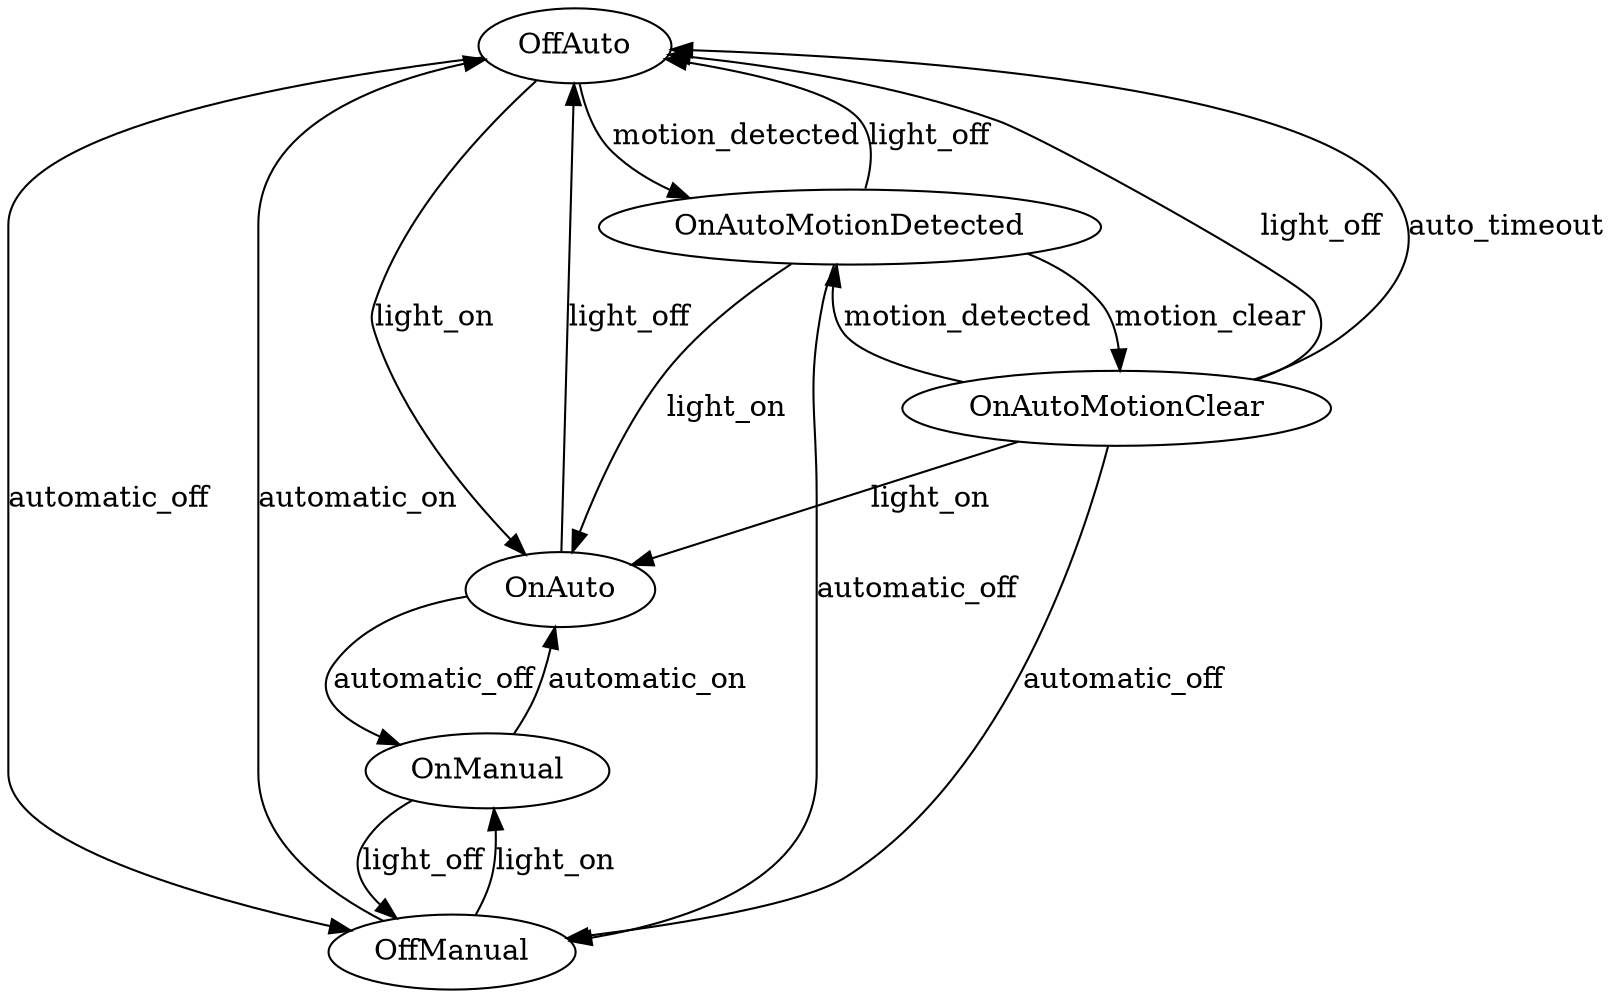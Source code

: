 digraph G {
  "OffAuto" -> "OnAuto" [label="light_on"]
  "OffAuto" -> "OffManual" [label="automatic_off"]
  "OffAuto" -> "OnAutoMotionDetected" [label="motion_detected"]

  "OffManual" -> "OnManual" [label="light_on"]
  "OffManual" -> "OffAuto" [label="automatic_on"]

  "OnAuto" -> "OffAuto" [label="light_off"]
  "OnAuto" -> "OnManual" [label="automatic_off"]

  "OnManual" -> "OffManual" [label="light_off"]
  "OnManual" -> "OnAuto" [label="automatic_on"]

  "OnAutoMotionDetected" -> "OnAuto" [label="light_on"]
  "OnAutoMotionDetected" -> "OffAuto" [label="light_off"]
  "OnAutoMotionDetected" -> "OffManual" [label="automatic_off"]
  "OnAutoMotionDetected" -> "OnAutoMotionClear" [label="motion_clear"]

  "OnAutoMotionClear" -> "OnAuto" [label="light_on"]
  "OnAutoMotionClear" -> "OffAuto" [label="light_off"]
  "OnAutoMotionClear" -> "OffManual" [label="automatic_off"]
  "OnAutoMotionClear" -> "OnAutoMotionDetected" [label="motion_detected"]
  "OnAutoMotionClear" -> "OffAuto" [label="auto_timeout"]
}
